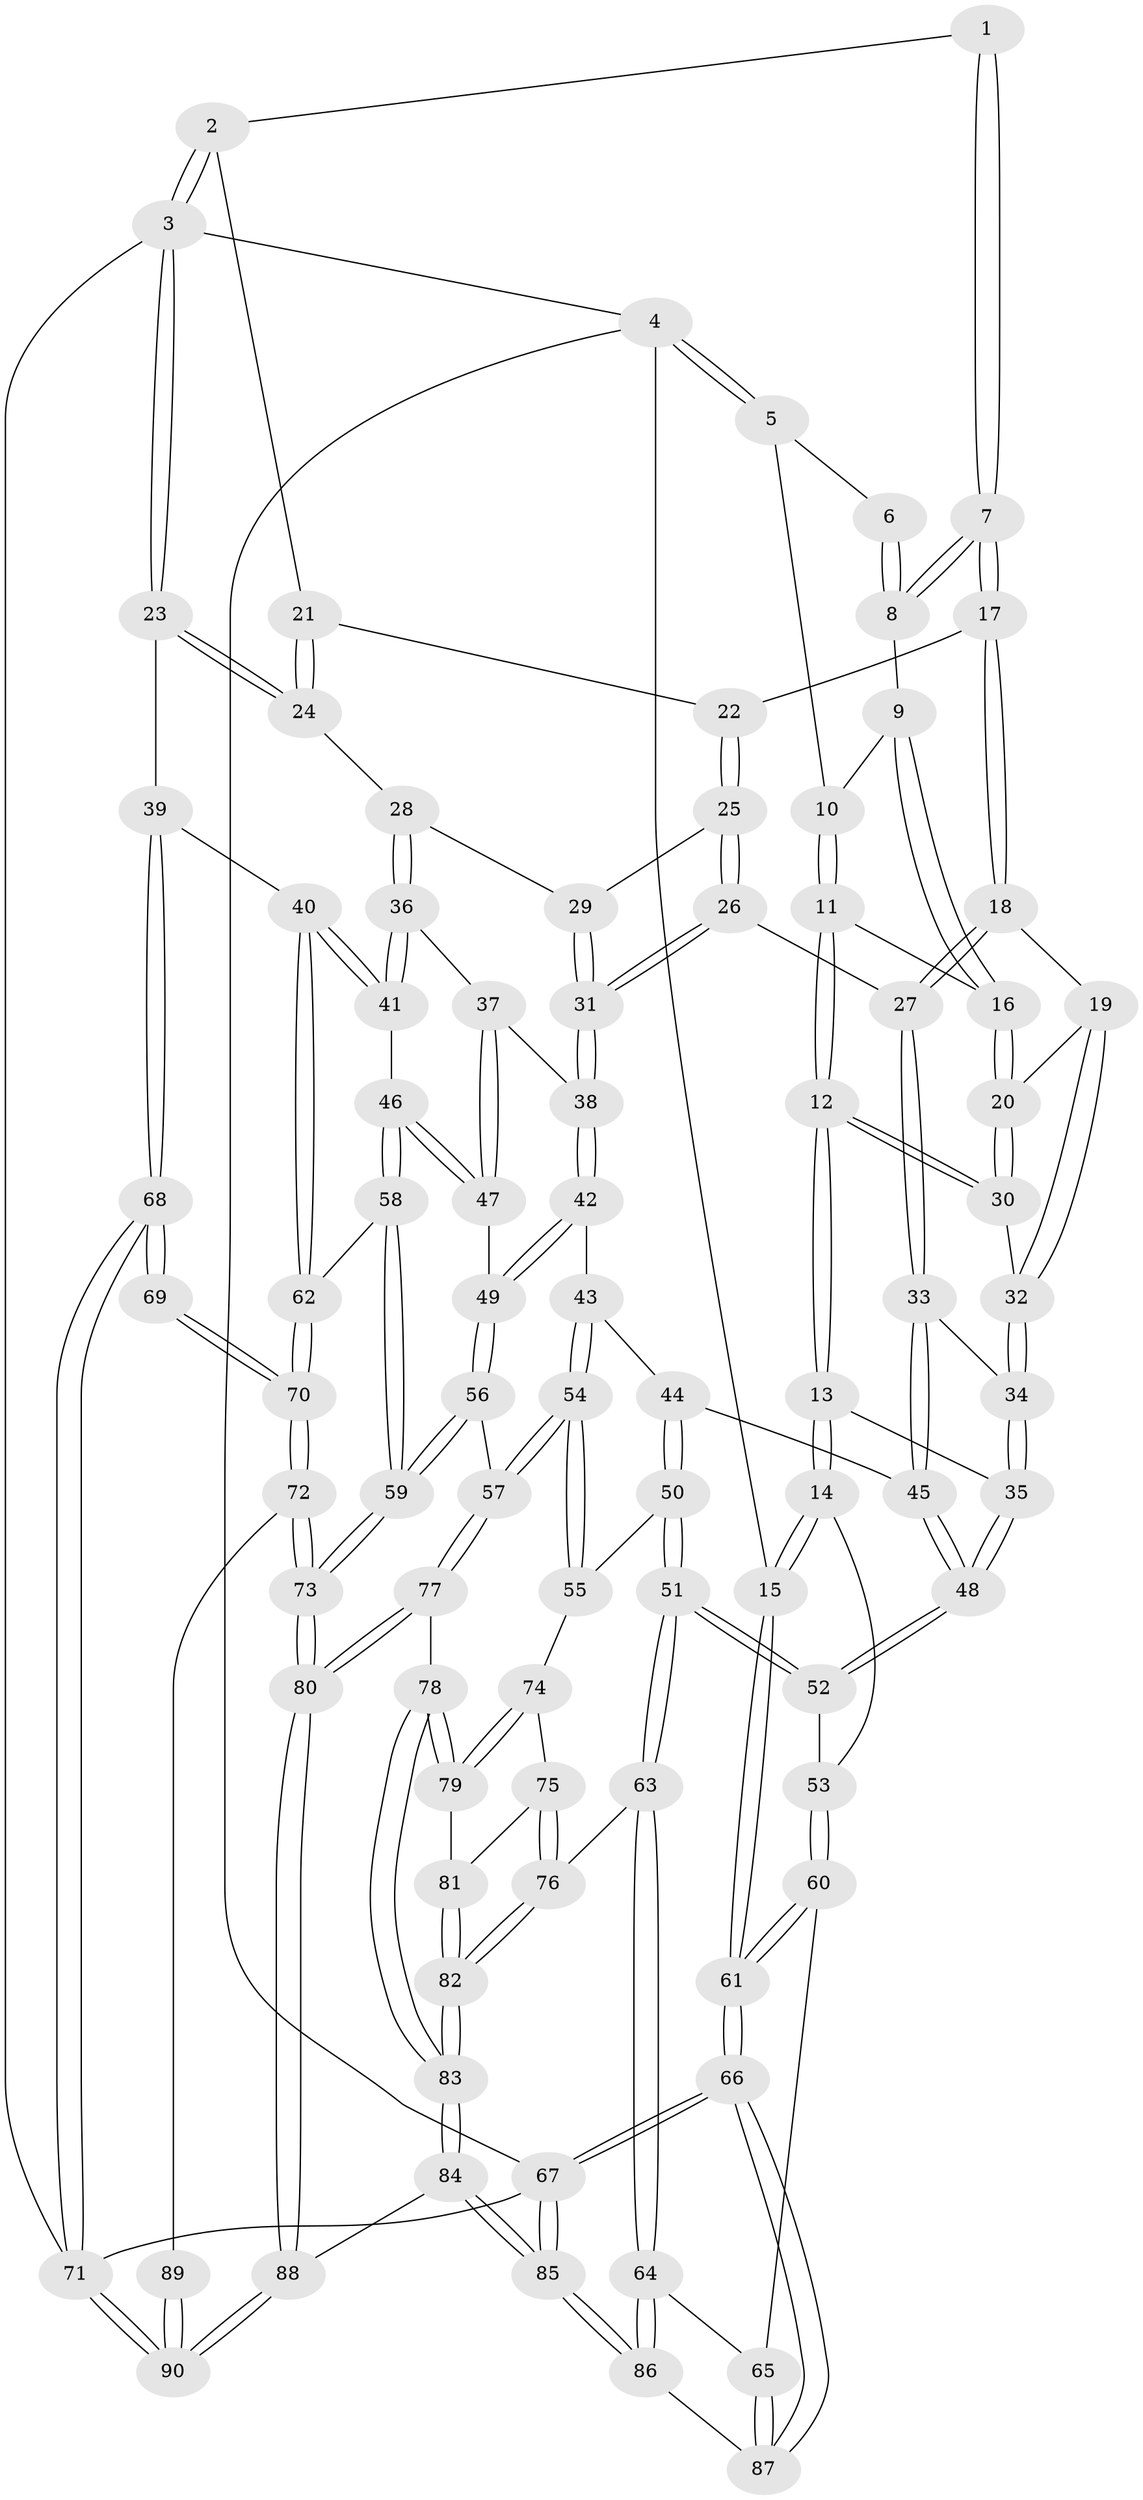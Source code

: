 // Generated by graph-tools (version 1.1) at 2025/01/03/09/25 05:01:04]
// undirected, 90 vertices, 222 edges
graph export_dot {
graph [start="1"]
  node [color=gray90,style=filled];
  1 [pos="+0.7113191494873778+0"];
  2 [pos="+0.8718317912446487+0"];
  3 [pos="+1+0"];
  4 [pos="+0+0"];
  5 [pos="+0.22843183538931566+0"];
  6 [pos="+0.444734840646062+0"];
  7 [pos="+0.5340413634051817+0.12441542949123956"];
  8 [pos="+0.48569129503645775+0.0722768490392299"];
  9 [pos="+0.4205435415783511+0.06997621008706283"];
  10 [pos="+0.2293785272979737+0"];
  11 [pos="+0.2634051652345701+0.11902258394940719"];
  12 [pos="+0.08080957438406254+0.2957672954751959"];
  13 [pos="+0+0.34223412847430945"];
  14 [pos="+0+0.34300744928918925"];
  15 [pos="+0+0.3177355968025824"];
  16 [pos="+0.37075441894911365+0.187701288032226"];
  17 [pos="+0.5354224740740471+0.14351382341282798"];
  18 [pos="+0.472381816810115+0.228115120661732"];
  19 [pos="+0.46455989246007484+0.22581223378761173"];
  20 [pos="+0.37559497765575506+0.19314062234004875"];
  21 [pos="+0.8192334222207425+0.05631018159495312"];
  22 [pos="+0.6769500804195219+0.16456497570508985"];
  23 [pos="+1+0.35598695768829913"];
  24 [pos="+0.8905465049324072+0.2796419470142548"];
  25 [pos="+0.6729512511617053+0.20288267175727015"];
  26 [pos="+0.5397587431021675+0.33614695336983685"];
  27 [pos="+0.5122425965467807+0.3234592096551959"];
  28 [pos="+0.855330721157611+0.31373833214659064"];
  29 [pos="+0.709691843648388+0.28860967044027314"];
  30 [pos="+0.29437197323734215+0.3158290682335068"];
  31 [pos="+0.5978504101301386+0.3856420709848327"];
  32 [pos="+0.3232939249483055+0.35469517707655496"];
  33 [pos="+0.4222731337432592+0.3991501202146989"];
  34 [pos="+0.33896375334023965+0.38267366027043287"];
  35 [pos="+0.23683672570184086+0.4958786843755175"];
  36 [pos="+0.8396228927729961+0.35142435855478144"];
  37 [pos="+0.7852040611772374+0.3968435674682443"];
  38 [pos="+0.6121932230096973+0.4143152638827651"];
  39 [pos="+1+0.4494909684863807"];
  40 [pos="+1+0.458031854929117"];
  41 [pos="+0.8932434729043767+0.5036145333126474"];
  42 [pos="+0.6120516629107549+0.44621289065175856"];
  43 [pos="+0.5683165241041899+0.5289021010032304"];
  44 [pos="+0.4420215108575922+0.5211766259245212"];
  45 [pos="+0.4214944327616876+0.49275917541252695"];
  46 [pos="+0.8468726749877401+0.5704996791942324"];
  47 [pos="+0.7653393493703686+0.5424265197770667"];
  48 [pos="+0.2527936173528717+0.5231428075499701"];
  49 [pos="+0.7571651726713421+0.544207425067133"];
  50 [pos="+0.41394658716175686+0.6094999627018525"];
  51 [pos="+0.27163475073808563+0.6603120823558457"];
  52 [pos="+0.25916396394821356+0.5835004355903621"];
  53 [pos="+0.06391432017337194+0.5785750098254647"];
  54 [pos="+0.5955040568675284+0.6520227340879614"];
  55 [pos="+0.49958793298103765+0.6757156166741806"];
  56 [pos="+0.6540498532742711+0.6671408597176587"];
  57 [pos="+0.5981350532827137+0.6537954075614203"];
  58 [pos="+0.8778516955558532+0.6459949949489409"];
  59 [pos="+0.7528206734402344+0.7716370264963025"];
  60 [pos="+0.12203895366384014+0.7231888404642784"];
  61 [pos="+0+0.7448078076561809"];
  62 [pos="+0.8815741695361642+0.6470523470314067"];
  63 [pos="+0.2522917298227809+0.7127289243086408"];
  64 [pos="+0.17768535294190616+0.750470827444438"];
  65 [pos="+0.14202766951572784+0.7344871946494387"];
  66 [pos="+0+0.9427692582666615"];
  67 [pos="+0+1"];
  68 [pos="+1+0.7690440796941926"];
  69 [pos="+1+0.7623223396141104"];
  70 [pos="+0.9938478130966203+0.7338735982041069"];
  71 [pos="+1+1"];
  72 [pos="+0.8271437598582435+0.8524960314452817"];
  73 [pos="+0.7609044640311878+0.877354961300336"];
  74 [pos="+0.4902226182449261+0.6904991676620361"];
  75 [pos="+0.377341852135928+0.7638700825643466"];
  76 [pos="+0.27308610256693017+0.726283856258251"];
  77 [pos="+0.5550386430220102+0.8339587624064247"];
  78 [pos="+0.5074149251795372+0.8339588052207308"];
  79 [pos="+0.5019802690461463+0.8287586852993106"];
  80 [pos="+0.7370984873629614+0.9515102849650812"];
  81 [pos="+0.40113079999464013+0.7946256165291516"];
  82 [pos="+0.3743207804986166+0.9951919856269409"];
  83 [pos="+0.3810647351389764+1"];
  84 [pos="+0.36135476322772614+1"];
  85 [pos="+0.28162372288438214+1"];
  86 [pos="+0.15711761195145021+0.9040811699030779"];
  87 [pos="+0+0.9059830427110416"];
  88 [pos="+0.7535152175271217+1"];
  89 [pos="+0.9634624674232981+0.8527946717142585"];
  90 [pos="+0.9102049025580916+1"];
  1 -- 2;
  1 -- 7;
  1 -- 7;
  2 -- 3;
  2 -- 3;
  2 -- 21;
  3 -- 4;
  3 -- 23;
  3 -- 23;
  3 -- 71;
  4 -- 5;
  4 -- 5;
  4 -- 15;
  4 -- 67;
  5 -- 6;
  5 -- 10;
  6 -- 8;
  6 -- 8;
  7 -- 8;
  7 -- 8;
  7 -- 17;
  7 -- 17;
  8 -- 9;
  9 -- 10;
  9 -- 16;
  9 -- 16;
  10 -- 11;
  10 -- 11;
  11 -- 12;
  11 -- 12;
  11 -- 16;
  12 -- 13;
  12 -- 13;
  12 -- 30;
  12 -- 30;
  13 -- 14;
  13 -- 14;
  13 -- 35;
  14 -- 15;
  14 -- 15;
  14 -- 53;
  15 -- 61;
  15 -- 61;
  16 -- 20;
  16 -- 20;
  17 -- 18;
  17 -- 18;
  17 -- 22;
  18 -- 19;
  18 -- 27;
  18 -- 27;
  19 -- 20;
  19 -- 32;
  19 -- 32;
  20 -- 30;
  20 -- 30;
  21 -- 22;
  21 -- 24;
  21 -- 24;
  22 -- 25;
  22 -- 25;
  23 -- 24;
  23 -- 24;
  23 -- 39;
  24 -- 28;
  25 -- 26;
  25 -- 26;
  25 -- 29;
  26 -- 27;
  26 -- 31;
  26 -- 31;
  27 -- 33;
  27 -- 33;
  28 -- 29;
  28 -- 36;
  28 -- 36;
  29 -- 31;
  29 -- 31;
  30 -- 32;
  31 -- 38;
  31 -- 38;
  32 -- 34;
  32 -- 34;
  33 -- 34;
  33 -- 45;
  33 -- 45;
  34 -- 35;
  34 -- 35;
  35 -- 48;
  35 -- 48;
  36 -- 37;
  36 -- 41;
  36 -- 41;
  37 -- 38;
  37 -- 47;
  37 -- 47;
  38 -- 42;
  38 -- 42;
  39 -- 40;
  39 -- 68;
  39 -- 68;
  40 -- 41;
  40 -- 41;
  40 -- 62;
  40 -- 62;
  41 -- 46;
  42 -- 43;
  42 -- 49;
  42 -- 49;
  43 -- 44;
  43 -- 54;
  43 -- 54;
  44 -- 45;
  44 -- 50;
  44 -- 50;
  45 -- 48;
  45 -- 48;
  46 -- 47;
  46 -- 47;
  46 -- 58;
  46 -- 58;
  47 -- 49;
  48 -- 52;
  48 -- 52;
  49 -- 56;
  49 -- 56;
  50 -- 51;
  50 -- 51;
  50 -- 55;
  51 -- 52;
  51 -- 52;
  51 -- 63;
  51 -- 63;
  52 -- 53;
  53 -- 60;
  53 -- 60;
  54 -- 55;
  54 -- 55;
  54 -- 57;
  54 -- 57;
  55 -- 74;
  56 -- 57;
  56 -- 59;
  56 -- 59;
  57 -- 77;
  57 -- 77;
  58 -- 59;
  58 -- 59;
  58 -- 62;
  59 -- 73;
  59 -- 73;
  60 -- 61;
  60 -- 61;
  60 -- 65;
  61 -- 66;
  61 -- 66;
  62 -- 70;
  62 -- 70;
  63 -- 64;
  63 -- 64;
  63 -- 76;
  64 -- 65;
  64 -- 86;
  64 -- 86;
  65 -- 87;
  65 -- 87;
  66 -- 67;
  66 -- 67;
  66 -- 87;
  66 -- 87;
  67 -- 85;
  67 -- 85;
  67 -- 71;
  68 -- 69;
  68 -- 69;
  68 -- 71;
  68 -- 71;
  69 -- 70;
  69 -- 70;
  70 -- 72;
  70 -- 72;
  71 -- 90;
  71 -- 90;
  72 -- 73;
  72 -- 73;
  72 -- 89;
  73 -- 80;
  73 -- 80;
  74 -- 75;
  74 -- 79;
  74 -- 79;
  75 -- 76;
  75 -- 76;
  75 -- 81;
  76 -- 82;
  76 -- 82;
  77 -- 78;
  77 -- 80;
  77 -- 80;
  78 -- 79;
  78 -- 79;
  78 -- 83;
  78 -- 83;
  79 -- 81;
  80 -- 88;
  80 -- 88;
  81 -- 82;
  81 -- 82;
  82 -- 83;
  82 -- 83;
  83 -- 84;
  83 -- 84;
  84 -- 85;
  84 -- 85;
  84 -- 88;
  85 -- 86;
  85 -- 86;
  86 -- 87;
  88 -- 90;
  88 -- 90;
  89 -- 90;
  89 -- 90;
}
